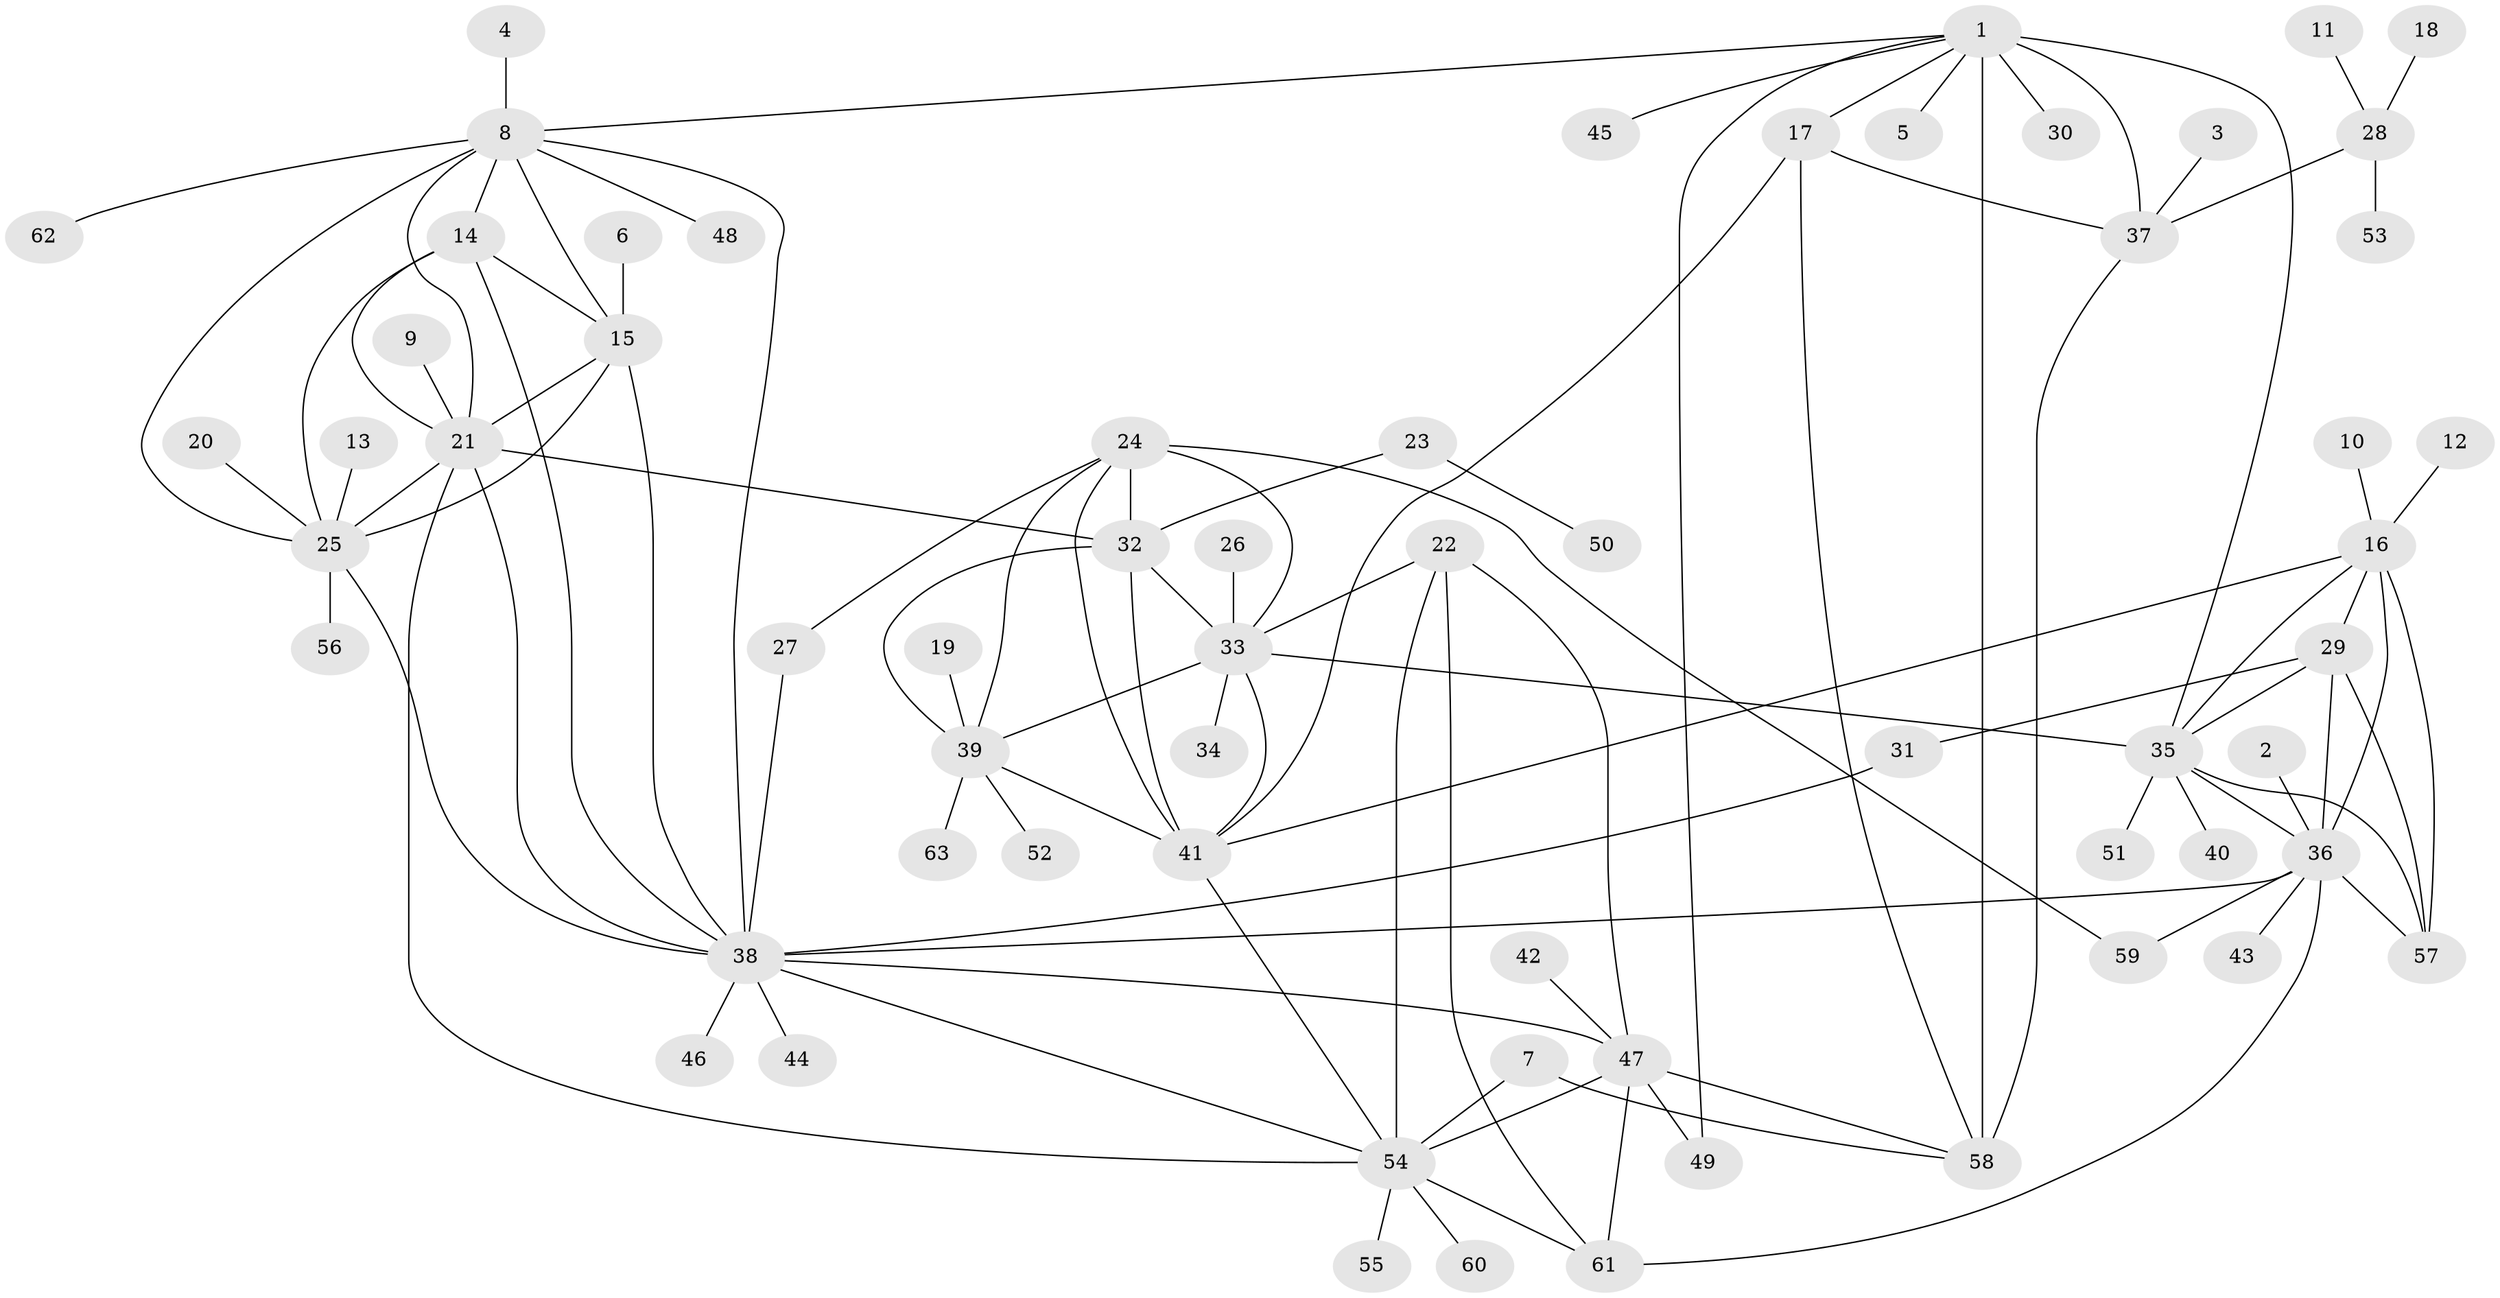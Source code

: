 // original degree distribution, {8: 0.07936507936507936, 9: 0.047619047619047616, 7: 0.023809523809523808, 5: 0.015873015873015872, 6: 0.023809523809523808, 10: 0.031746031746031744, 11: 0.007936507936507936, 12: 0.007936507936507936, 1: 0.5555555555555556, 3: 0.047619047619047616, 4: 0.023809523809523808, 2: 0.1349206349206349}
// Generated by graph-tools (version 1.1) at 2025/26/03/09/25 03:26:43]
// undirected, 63 vertices, 105 edges
graph export_dot {
graph [start="1"]
  node [color=gray90,style=filled];
  1;
  2;
  3;
  4;
  5;
  6;
  7;
  8;
  9;
  10;
  11;
  12;
  13;
  14;
  15;
  16;
  17;
  18;
  19;
  20;
  21;
  22;
  23;
  24;
  25;
  26;
  27;
  28;
  29;
  30;
  31;
  32;
  33;
  34;
  35;
  36;
  37;
  38;
  39;
  40;
  41;
  42;
  43;
  44;
  45;
  46;
  47;
  48;
  49;
  50;
  51;
  52;
  53;
  54;
  55;
  56;
  57;
  58;
  59;
  60;
  61;
  62;
  63;
  1 -- 5 [weight=1.0];
  1 -- 8 [weight=1.0];
  1 -- 17 [weight=3.0];
  1 -- 30 [weight=1.0];
  1 -- 35 [weight=1.0];
  1 -- 37 [weight=3.0];
  1 -- 45 [weight=1.0];
  1 -- 49 [weight=1.0];
  1 -- 58 [weight=3.0];
  2 -- 36 [weight=1.0];
  3 -- 37 [weight=1.0];
  4 -- 8 [weight=1.0];
  6 -- 15 [weight=1.0];
  7 -- 54 [weight=1.0];
  7 -- 58 [weight=1.0];
  8 -- 14 [weight=1.0];
  8 -- 15 [weight=1.0];
  8 -- 21 [weight=1.0];
  8 -- 25 [weight=1.0];
  8 -- 38 [weight=1.0];
  8 -- 48 [weight=1.0];
  8 -- 62 [weight=1.0];
  9 -- 21 [weight=1.0];
  10 -- 16 [weight=1.0];
  11 -- 28 [weight=1.0];
  12 -- 16 [weight=1.0];
  13 -- 25 [weight=1.0];
  14 -- 15 [weight=1.0];
  14 -- 21 [weight=1.0];
  14 -- 25 [weight=1.0];
  14 -- 38 [weight=1.0];
  15 -- 21 [weight=1.0];
  15 -- 25 [weight=1.0];
  15 -- 38 [weight=1.0];
  16 -- 29 [weight=1.0];
  16 -- 35 [weight=1.0];
  16 -- 36 [weight=1.0];
  16 -- 41 [weight=1.0];
  16 -- 57 [weight=2.0];
  17 -- 37 [weight=1.0];
  17 -- 41 [weight=1.0];
  17 -- 58 [weight=1.0];
  18 -- 28 [weight=1.0];
  19 -- 39 [weight=1.0];
  20 -- 25 [weight=1.0];
  21 -- 25 [weight=1.0];
  21 -- 32 [weight=1.0];
  21 -- 38 [weight=1.0];
  21 -- 54 [weight=1.0];
  22 -- 33 [weight=1.0];
  22 -- 47 [weight=2.0];
  22 -- 54 [weight=2.0];
  22 -- 61 [weight=1.0];
  23 -- 32 [weight=1.0];
  23 -- 50 [weight=1.0];
  24 -- 27 [weight=1.0];
  24 -- 32 [weight=2.0];
  24 -- 33 [weight=1.0];
  24 -- 39 [weight=1.0];
  24 -- 41 [weight=1.0];
  24 -- 59 [weight=1.0];
  25 -- 38 [weight=1.0];
  25 -- 56 [weight=1.0];
  26 -- 33 [weight=1.0];
  27 -- 38 [weight=1.0];
  28 -- 37 [weight=1.0];
  28 -- 53 [weight=1.0];
  29 -- 31 [weight=1.0];
  29 -- 35 [weight=1.0];
  29 -- 36 [weight=1.0];
  29 -- 57 [weight=2.0];
  31 -- 38 [weight=1.0];
  32 -- 33 [weight=2.0];
  32 -- 39 [weight=2.0];
  32 -- 41 [weight=2.0];
  33 -- 34 [weight=1.0];
  33 -- 35 [weight=1.0];
  33 -- 39 [weight=1.0];
  33 -- 41 [weight=1.0];
  35 -- 36 [weight=1.0];
  35 -- 40 [weight=1.0];
  35 -- 51 [weight=1.0];
  35 -- 57 [weight=2.0];
  36 -- 38 [weight=1.0];
  36 -- 43 [weight=1.0];
  36 -- 57 [weight=2.0];
  36 -- 59 [weight=1.0];
  36 -- 61 [weight=1.0];
  37 -- 58 [weight=1.0];
  38 -- 44 [weight=1.0];
  38 -- 46 [weight=1.0];
  38 -- 47 [weight=1.0];
  38 -- 54 [weight=1.0];
  39 -- 41 [weight=1.0];
  39 -- 52 [weight=1.0];
  39 -- 63 [weight=1.0];
  41 -- 54 [weight=1.0];
  42 -- 47 [weight=1.0];
  47 -- 49 [weight=1.0];
  47 -- 54 [weight=4.0];
  47 -- 58 [weight=1.0];
  47 -- 61 [weight=2.0];
  54 -- 55 [weight=1.0];
  54 -- 60 [weight=1.0];
  54 -- 61 [weight=2.0];
}
